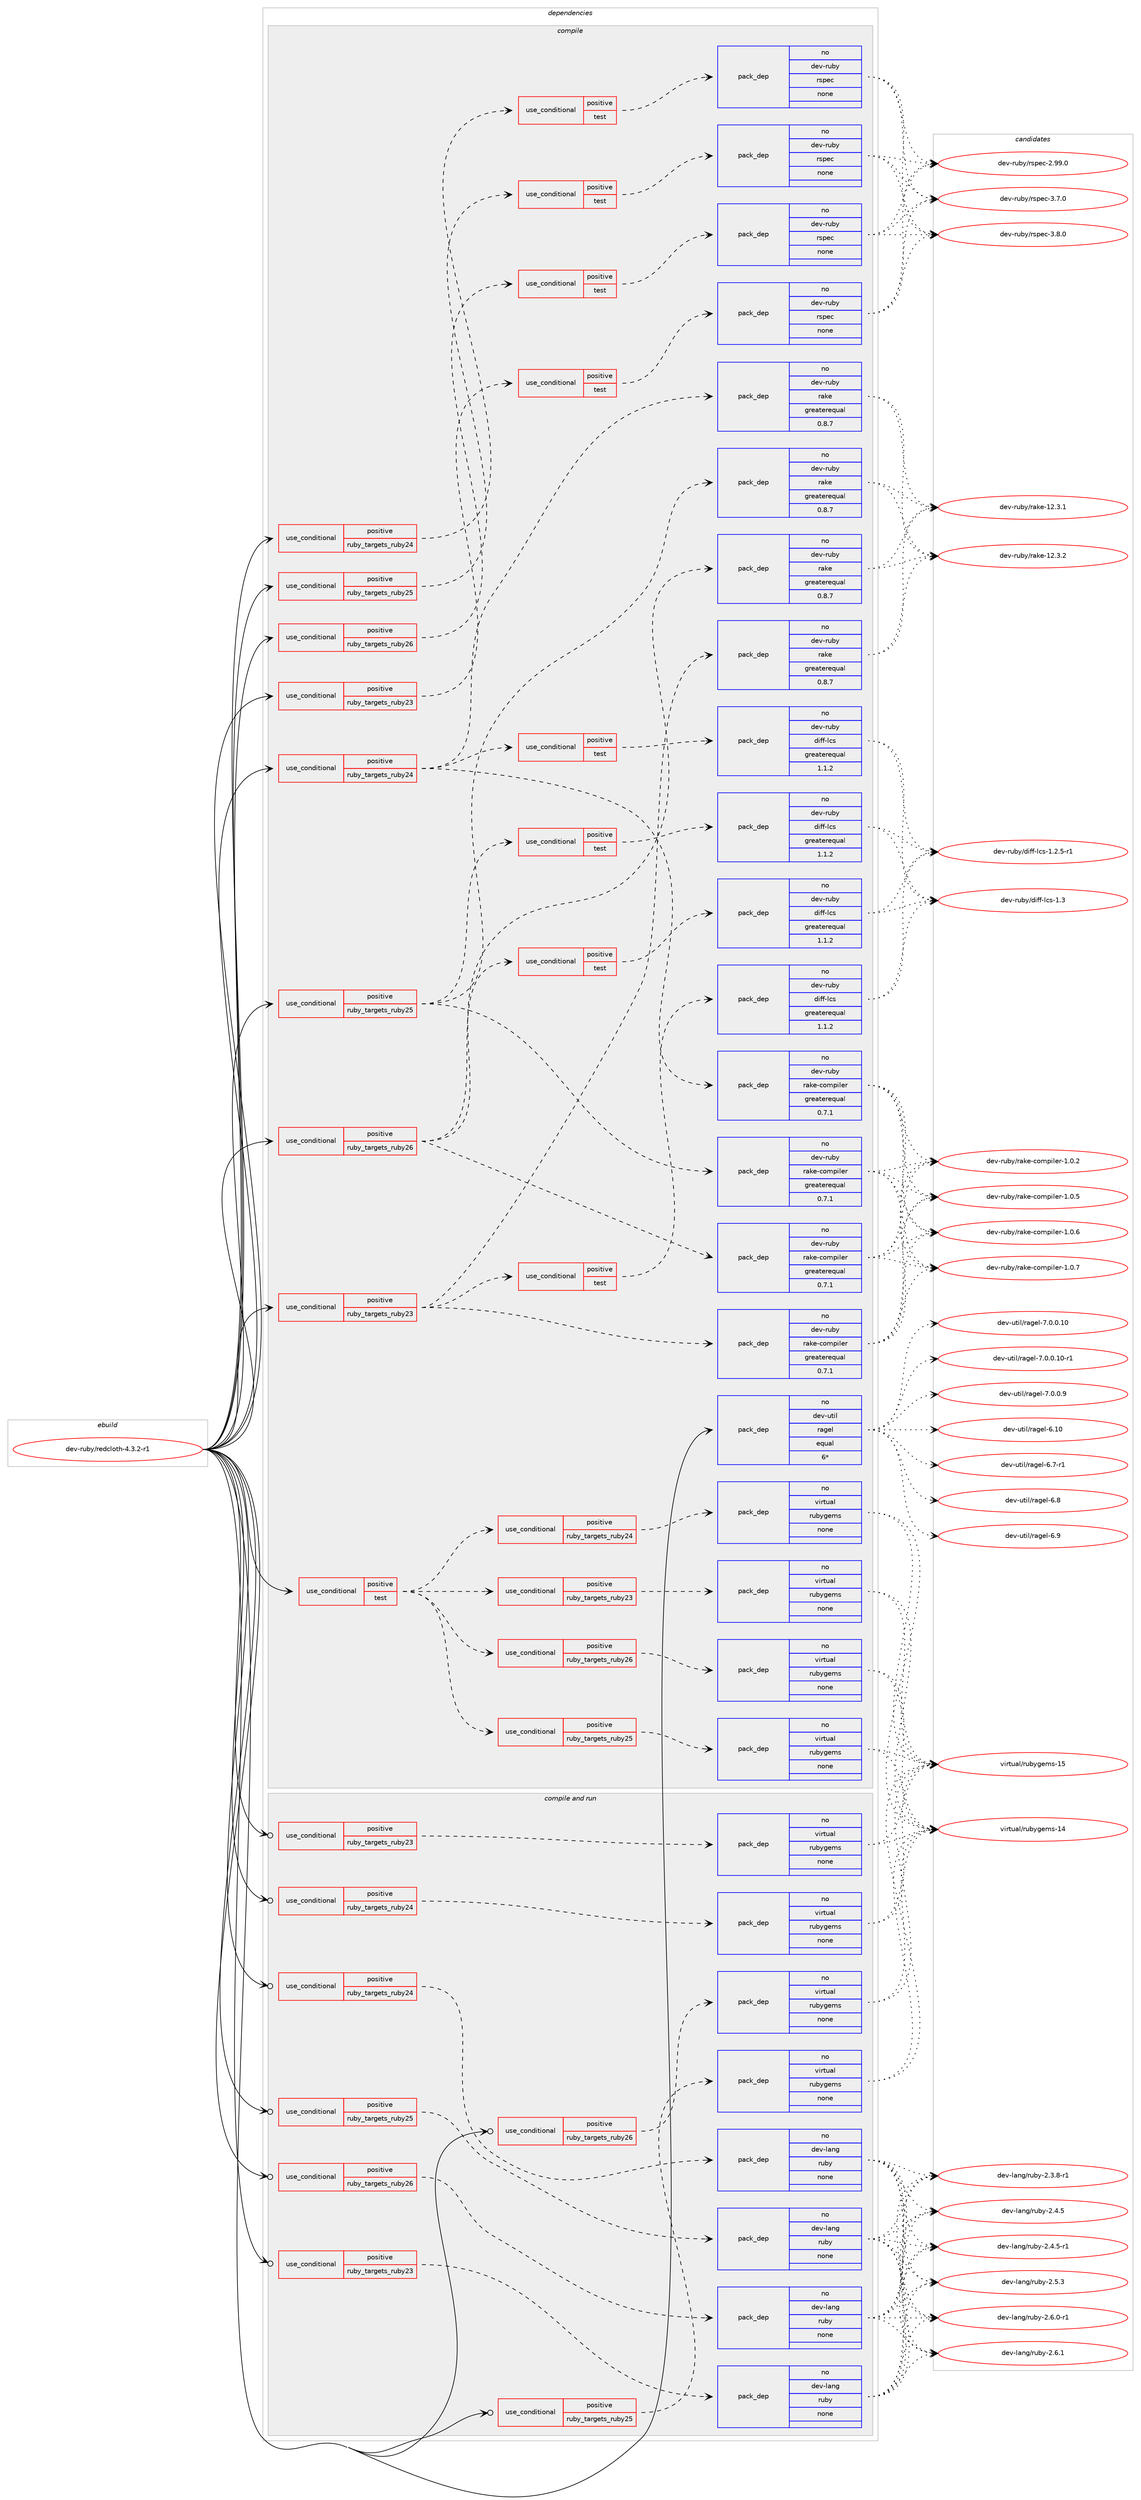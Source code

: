 digraph prolog {

# *************
# Graph options
# *************

newrank=true;
concentrate=true;
compound=true;
graph [rankdir=LR,fontname=Helvetica,fontsize=10,ranksep=1.5];#, ranksep=2.5, nodesep=0.2];
edge  [arrowhead=vee];
node  [fontname=Helvetica,fontsize=10];

# **********
# The ebuild
# **********

subgraph cluster_leftcol {
color=gray;
rank=same;
label=<<i>ebuild</i>>;
id [label="dev-ruby/redcloth-4.3.2-r1", color=red, width=4, href="../dev-ruby/redcloth-4.3.2-r1.svg"];
}

# ****************
# The dependencies
# ****************

subgraph cluster_midcol {
color=gray;
label=<<i>dependencies</i>>;
subgraph cluster_compile {
fillcolor="#eeeeee";
style=filled;
label=<<i>compile</i>>;
subgraph cond412355 {
dependency1517305 [label=<<TABLE BORDER="0" CELLBORDER="1" CELLSPACING="0" CELLPADDING="4"><TR><TD ROWSPAN="3" CELLPADDING="10">use_conditional</TD></TR><TR><TD>positive</TD></TR><TR><TD>ruby_targets_ruby23</TD></TR></TABLE>>, shape=none, color=red];
subgraph cond412356 {
dependency1517306 [label=<<TABLE BORDER="0" CELLBORDER="1" CELLSPACING="0" CELLPADDING="4"><TR><TD ROWSPAN="3" CELLPADDING="10">use_conditional</TD></TR><TR><TD>positive</TD></TR><TR><TD>test</TD></TR></TABLE>>, shape=none, color=red];
subgraph pack1081444 {
dependency1517307 [label=<<TABLE BORDER="0" CELLBORDER="1" CELLSPACING="0" CELLPADDING="4" WIDTH="220"><TR><TD ROWSPAN="6" CELLPADDING="30">pack_dep</TD></TR><TR><TD WIDTH="110">no</TD></TR><TR><TD>dev-ruby</TD></TR><TR><TD>rspec</TD></TR><TR><TD>none</TD></TR><TR><TD></TD></TR></TABLE>>, shape=none, color=blue];
}
dependency1517306:e -> dependency1517307:w [weight=20,style="dashed",arrowhead="vee"];
}
dependency1517305:e -> dependency1517306:w [weight=20,style="dashed",arrowhead="vee"];
}
id:e -> dependency1517305:w [weight=20,style="solid",arrowhead="vee"];
subgraph cond412357 {
dependency1517308 [label=<<TABLE BORDER="0" CELLBORDER="1" CELLSPACING="0" CELLPADDING="4"><TR><TD ROWSPAN="3" CELLPADDING="10">use_conditional</TD></TR><TR><TD>positive</TD></TR><TR><TD>ruby_targets_ruby23</TD></TR></TABLE>>, shape=none, color=red];
subgraph pack1081445 {
dependency1517309 [label=<<TABLE BORDER="0" CELLBORDER="1" CELLSPACING="0" CELLPADDING="4" WIDTH="220"><TR><TD ROWSPAN="6" CELLPADDING="30">pack_dep</TD></TR><TR><TD WIDTH="110">no</TD></TR><TR><TD>dev-ruby</TD></TR><TR><TD>rake</TD></TR><TR><TD>greaterequal</TD></TR><TR><TD>0.8.7</TD></TR></TABLE>>, shape=none, color=blue];
}
dependency1517308:e -> dependency1517309:w [weight=20,style="dashed",arrowhead="vee"];
subgraph pack1081446 {
dependency1517310 [label=<<TABLE BORDER="0" CELLBORDER="1" CELLSPACING="0" CELLPADDING="4" WIDTH="220"><TR><TD ROWSPAN="6" CELLPADDING="30">pack_dep</TD></TR><TR><TD WIDTH="110">no</TD></TR><TR><TD>dev-ruby</TD></TR><TR><TD>rake-compiler</TD></TR><TR><TD>greaterequal</TD></TR><TR><TD>0.7.1</TD></TR></TABLE>>, shape=none, color=blue];
}
dependency1517308:e -> dependency1517310:w [weight=20,style="dashed",arrowhead="vee"];
subgraph cond412358 {
dependency1517311 [label=<<TABLE BORDER="0" CELLBORDER="1" CELLSPACING="0" CELLPADDING="4"><TR><TD ROWSPAN="3" CELLPADDING="10">use_conditional</TD></TR><TR><TD>positive</TD></TR><TR><TD>test</TD></TR></TABLE>>, shape=none, color=red];
subgraph pack1081447 {
dependency1517312 [label=<<TABLE BORDER="0" CELLBORDER="1" CELLSPACING="0" CELLPADDING="4" WIDTH="220"><TR><TD ROWSPAN="6" CELLPADDING="30">pack_dep</TD></TR><TR><TD WIDTH="110">no</TD></TR><TR><TD>dev-ruby</TD></TR><TR><TD>diff-lcs</TD></TR><TR><TD>greaterequal</TD></TR><TR><TD>1.1.2</TD></TR></TABLE>>, shape=none, color=blue];
}
dependency1517311:e -> dependency1517312:w [weight=20,style="dashed",arrowhead="vee"];
}
dependency1517308:e -> dependency1517311:w [weight=20,style="dashed",arrowhead="vee"];
}
id:e -> dependency1517308:w [weight=20,style="solid",arrowhead="vee"];
subgraph cond412359 {
dependency1517313 [label=<<TABLE BORDER="0" CELLBORDER="1" CELLSPACING="0" CELLPADDING="4"><TR><TD ROWSPAN="3" CELLPADDING="10">use_conditional</TD></TR><TR><TD>positive</TD></TR><TR><TD>ruby_targets_ruby24</TD></TR></TABLE>>, shape=none, color=red];
subgraph cond412360 {
dependency1517314 [label=<<TABLE BORDER="0" CELLBORDER="1" CELLSPACING="0" CELLPADDING="4"><TR><TD ROWSPAN="3" CELLPADDING="10">use_conditional</TD></TR><TR><TD>positive</TD></TR><TR><TD>test</TD></TR></TABLE>>, shape=none, color=red];
subgraph pack1081448 {
dependency1517315 [label=<<TABLE BORDER="0" CELLBORDER="1" CELLSPACING="0" CELLPADDING="4" WIDTH="220"><TR><TD ROWSPAN="6" CELLPADDING="30">pack_dep</TD></TR><TR><TD WIDTH="110">no</TD></TR><TR><TD>dev-ruby</TD></TR><TR><TD>rspec</TD></TR><TR><TD>none</TD></TR><TR><TD></TD></TR></TABLE>>, shape=none, color=blue];
}
dependency1517314:e -> dependency1517315:w [weight=20,style="dashed",arrowhead="vee"];
}
dependency1517313:e -> dependency1517314:w [weight=20,style="dashed",arrowhead="vee"];
}
id:e -> dependency1517313:w [weight=20,style="solid",arrowhead="vee"];
subgraph cond412361 {
dependency1517316 [label=<<TABLE BORDER="0" CELLBORDER="1" CELLSPACING="0" CELLPADDING="4"><TR><TD ROWSPAN="3" CELLPADDING="10">use_conditional</TD></TR><TR><TD>positive</TD></TR><TR><TD>ruby_targets_ruby24</TD></TR></TABLE>>, shape=none, color=red];
subgraph pack1081449 {
dependency1517317 [label=<<TABLE BORDER="0" CELLBORDER="1" CELLSPACING="0" CELLPADDING="4" WIDTH="220"><TR><TD ROWSPAN="6" CELLPADDING="30">pack_dep</TD></TR><TR><TD WIDTH="110">no</TD></TR><TR><TD>dev-ruby</TD></TR><TR><TD>rake</TD></TR><TR><TD>greaterequal</TD></TR><TR><TD>0.8.7</TD></TR></TABLE>>, shape=none, color=blue];
}
dependency1517316:e -> dependency1517317:w [weight=20,style="dashed",arrowhead="vee"];
subgraph pack1081450 {
dependency1517318 [label=<<TABLE BORDER="0" CELLBORDER="1" CELLSPACING="0" CELLPADDING="4" WIDTH="220"><TR><TD ROWSPAN="6" CELLPADDING="30">pack_dep</TD></TR><TR><TD WIDTH="110">no</TD></TR><TR><TD>dev-ruby</TD></TR><TR><TD>rake-compiler</TD></TR><TR><TD>greaterequal</TD></TR><TR><TD>0.7.1</TD></TR></TABLE>>, shape=none, color=blue];
}
dependency1517316:e -> dependency1517318:w [weight=20,style="dashed",arrowhead="vee"];
subgraph cond412362 {
dependency1517319 [label=<<TABLE BORDER="0" CELLBORDER="1" CELLSPACING="0" CELLPADDING="4"><TR><TD ROWSPAN="3" CELLPADDING="10">use_conditional</TD></TR><TR><TD>positive</TD></TR><TR><TD>test</TD></TR></TABLE>>, shape=none, color=red];
subgraph pack1081451 {
dependency1517320 [label=<<TABLE BORDER="0" CELLBORDER="1" CELLSPACING="0" CELLPADDING="4" WIDTH="220"><TR><TD ROWSPAN="6" CELLPADDING="30">pack_dep</TD></TR><TR><TD WIDTH="110">no</TD></TR><TR><TD>dev-ruby</TD></TR><TR><TD>diff-lcs</TD></TR><TR><TD>greaterequal</TD></TR><TR><TD>1.1.2</TD></TR></TABLE>>, shape=none, color=blue];
}
dependency1517319:e -> dependency1517320:w [weight=20,style="dashed",arrowhead="vee"];
}
dependency1517316:e -> dependency1517319:w [weight=20,style="dashed",arrowhead="vee"];
}
id:e -> dependency1517316:w [weight=20,style="solid",arrowhead="vee"];
subgraph cond412363 {
dependency1517321 [label=<<TABLE BORDER="0" CELLBORDER="1" CELLSPACING="0" CELLPADDING="4"><TR><TD ROWSPAN="3" CELLPADDING="10">use_conditional</TD></TR><TR><TD>positive</TD></TR><TR><TD>ruby_targets_ruby25</TD></TR></TABLE>>, shape=none, color=red];
subgraph cond412364 {
dependency1517322 [label=<<TABLE BORDER="0" CELLBORDER="1" CELLSPACING="0" CELLPADDING="4"><TR><TD ROWSPAN="3" CELLPADDING="10">use_conditional</TD></TR><TR><TD>positive</TD></TR><TR><TD>test</TD></TR></TABLE>>, shape=none, color=red];
subgraph pack1081452 {
dependency1517323 [label=<<TABLE BORDER="0" CELLBORDER="1" CELLSPACING="0" CELLPADDING="4" WIDTH="220"><TR><TD ROWSPAN="6" CELLPADDING="30">pack_dep</TD></TR><TR><TD WIDTH="110">no</TD></TR><TR><TD>dev-ruby</TD></TR><TR><TD>rspec</TD></TR><TR><TD>none</TD></TR><TR><TD></TD></TR></TABLE>>, shape=none, color=blue];
}
dependency1517322:e -> dependency1517323:w [weight=20,style="dashed",arrowhead="vee"];
}
dependency1517321:e -> dependency1517322:w [weight=20,style="dashed",arrowhead="vee"];
}
id:e -> dependency1517321:w [weight=20,style="solid",arrowhead="vee"];
subgraph cond412365 {
dependency1517324 [label=<<TABLE BORDER="0" CELLBORDER="1" CELLSPACING="0" CELLPADDING="4"><TR><TD ROWSPAN="3" CELLPADDING="10">use_conditional</TD></TR><TR><TD>positive</TD></TR><TR><TD>ruby_targets_ruby25</TD></TR></TABLE>>, shape=none, color=red];
subgraph pack1081453 {
dependency1517325 [label=<<TABLE BORDER="0" CELLBORDER="1" CELLSPACING="0" CELLPADDING="4" WIDTH="220"><TR><TD ROWSPAN="6" CELLPADDING="30">pack_dep</TD></TR><TR><TD WIDTH="110">no</TD></TR><TR><TD>dev-ruby</TD></TR><TR><TD>rake</TD></TR><TR><TD>greaterequal</TD></TR><TR><TD>0.8.7</TD></TR></TABLE>>, shape=none, color=blue];
}
dependency1517324:e -> dependency1517325:w [weight=20,style="dashed",arrowhead="vee"];
subgraph pack1081454 {
dependency1517326 [label=<<TABLE BORDER="0" CELLBORDER="1" CELLSPACING="0" CELLPADDING="4" WIDTH="220"><TR><TD ROWSPAN="6" CELLPADDING="30">pack_dep</TD></TR><TR><TD WIDTH="110">no</TD></TR><TR><TD>dev-ruby</TD></TR><TR><TD>rake-compiler</TD></TR><TR><TD>greaterequal</TD></TR><TR><TD>0.7.1</TD></TR></TABLE>>, shape=none, color=blue];
}
dependency1517324:e -> dependency1517326:w [weight=20,style="dashed",arrowhead="vee"];
subgraph cond412366 {
dependency1517327 [label=<<TABLE BORDER="0" CELLBORDER="1" CELLSPACING="0" CELLPADDING="4"><TR><TD ROWSPAN="3" CELLPADDING="10">use_conditional</TD></TR><TR><TD>positive</TD></TR><TR><TD>test</TD></TR></TABLE>>, shape=none, color=red];
subgraph pack1081455 {
dependency1517328 [label=<<TABLE BORDER="0" CELLBORDER="1" CELLSPACING="0" CELLPADDING="4" WIDTH="220"><TR><TD ROWSPAN="6" CELLPADDING="30">pack_dep</TD></TR><TR><TD WIDTH="110">no</TD></TR><TR><TD>dev-ruby</TD></TR><TR><TD>diff-lcs</TD></TR><TR><TD>greaterequal</TD></TR><TR><TD>1.1.2</TD></TR></TABLE>>, shape=none, color=blue];
}
dependency1517327:e -> dependency1517328:w [weight=20,style="dashed",arrowhead="vee"];
}
dependency1517324:e -> dependency1517327:w [weight=20,style="dashed",arrowhead="vee"];
}
id:e -> dependency1517324:w [weight=20,style="solid",arrowhead="vee"];
subgraph cond412367 {
dependency1517329 [label=<<TABLE BORDER="0" CELLBORDER="1" CELLSPACING="0" CELLPADDING="4"><TR><TD ROWSPAN="3" CELLPADDING="10">use_conditional</TD></TR><TR><TD>positive</TD></TR><TR><TD>ruby_targets_ruby26</TD></TR></TABLE>>, shape=none, color=red];
subgraph cond412368 {
dependency1517330 [label=<<TABLE BORDER="0" CELLBORDER="1" CELLSPACING="0" CELLPADDING="4"><TR><TD ROWSPAN="3" CELLPADDING="10">use_conditional</TD></TR><TR><TD>positive</TD></TR><TR><TD>test</TD></TR></TABLE>>, shape=none, color=red];
subgraph pack1081456 {
dependency1517331 [label=<<TABLE BORDER="0" CELLBORDER="1" CELLSPACING="0" CELLPADDING="4" WIDTH="220"><TR><TD ROWSPAN="6" CELLPADDING="30">pack_dep</TD></TR><TR><TD WIDTH="110">no</TD></TR><TR><TD>dev-ruby</TD></TR><TR><TD>rspec</TD></TR><TR><TD>none</TD></TR><TR><TD></TD></TR></TABLE>>, shape=none, color=blue];
}
dependency1517330:e -> dependency1517331:w [weight=20,style="dashed",arrowhead="vee"];
}
dependency1517329:e -> dependency1517330:w [weight=20,style="dashed",arrowhead="vee"];
}
id:e -> dependency1517329:w [weight=20,style="solid",arrowhead="vee"];
subgraph cond412369 {
dependency1517332 [label=<<TABLE BORDER="0" CELLBORDER="1" CELLSPACING="0" CELLPADDING="4"><TR><TD ROWSPAN="3" CELLPADDING="10">use_conditional</TD></TR><TR><TD>positive</TD></TR><TR><TD>ruby_targets_ruby26</TD></TR></TABLE>>, shape=none, color=red];
subgraph pack1081457 {
dependency1517333 [label=<<TABLE BORDER="0" CELLBORDER="1" CELLSPACING="0" CELLPADDING="4" WIDTH="220"><TR><TD ROWSPAN="6" CELLPADDING="30">pack_dep</TD></TR><TR><TD WIDTH="110">no</TD></TR><TR><TD>dev-ruby</TD></TR><TR><TD>rake</TD></TR><TR><TD>greaterequal</TD></TR><TR><TD>0.8.7</TD></TR></TABLE>>, shape=none, color=blue];
}
dependency1517332:e -> dependency1517333:w [weight=20,style="dashed",arrowhead="vee"];
subgraph pack1081458 {
dependency1517334 [label=<<TABLE BORDER="0" CELLBORDER="1" CELLSPACING="0" CELLPADDING="4" WIDTH="220"><TR><TD ROWSPAN="6" CELLPADDING="30">pack_dep</TD></TR><TR><TD WIDTH="110">no</TD></TR><TR><TD>dev-ruby</TD></TR><TR><TD>rake-compiler</TD></TR><TR><TD>greaterequal</TD></TR><TR><TD>0.7.1</TD></TR></TABLE>>, shape=none, color=blue];
}
dependency1517332:e -> dependency1517334:w [weight=20,style="dashed",arrowhead="vee"];
subgraph cond412370 {
dependency1517335 [label=<<TABLE BORDER="0" CELLBORDER="1" CELLSPACING="0" CELLPADDING="4"><TR><TD ROWSPAN="3" CELLPADDING="10">use_conditional</TD></TR><TR><TD>positive</TD></TR><TR><TD>test</TD></TR></TABLE>>, shape=none, color=red];
subgraph pack1081459 {
dependency1517336 [label=<<TABLE BORDER="0" CELLBORDER="1" CELLSPACING="0" CELLPADDING="4" WIDTH="220"><TR><TD ROWSPAN="6" CELLPADDING="30">pack_dep</TD></TR><TR><TD WIDTH="110">no</TD></TR><TR><TD>dev-ruby</TD></TR><TR><TD>diff-lcs</TD></TR><TR><TD>greaterequal</TD></TR><TR><TD>1.1.2</TD></TR></TABLE>>, shape=none, color=blue];
}
dependency1517335:e -> dependency1517336:w [weight=20,style="dashed",arrowhead="vee"];
}
dependency1517332:e -> dependency1517335:w [weight=20,style="dashed",arrowhead="vee"];
}
id:e -> dependency1517332:w [weight=20,style="solid",arrowhead="vee"];
subgraph cond412371 {
dependency1517337 [label=<<TABLE BORDER="0" CELLBORDER="1" CELLSPACING="0" CELLPADDING="4"><TR><TD ROWSPAN="3" CELLPADDING="10">use_conditional</TD></TR><TR><TD>positive</TD></TR><TR><TD>test</TD></TR></TABLE>>, shape=none, color=red];
subgraph cond412372 {
dependency1517338 [label=<<TABLE BORDER="0" CELLBORDER="1" CELLSPACING="0" CELLPADDING="4"><TR><TD ROWSPAN="3" CELLPADDING="10">use_conditional</TD></TR><TR><TD>positive</TD></TR><TR><TD>ruby_targets_ruby23</TD></TR></TABLE>>, shape=none, color=red];
subgraph pack1081460 {
dependency1517339 [label=<<TABLE BORDER="0" CELLBORDER="1" CELLSPACING="0" CELLPADDING="4" WIDTH="220"><TR><TD ROWSPAN="6" CELLPADDING="30">pack_dep</TD></TR><TR><TD WIDTH="110">no</TD></TR><TR><TD>virtual</TD></TR><TR><TD>rubygems</TD></TR><TR><TD>none</TD></TR><TR><TD></TD></TR></TABLE>>, shape=none, color=blue];
}
dependency1517338:e -> dependency1517339:w [weight=20,style="dashed",arrowhead="vee"];
}
dependency1517337:e -> dependency1517338:w [weight=20,style="dashed",arrowhead="vee"];
subgraph cond412373 {
dependency1517340 [label=<<TABLE BORDER="0" CELLBORDER="1" CELLSPACING="0" CELLPADDING="4"><TR><TD ROWSPAN="3" CELLPADDING="10">use_conditional</TD></TR><TR><TD>positive</TD></TR><TR><TD>ruby_targets_ruby24</TD></TR></TABLE>>, shape=none, color=red];
subgraph pack1081461 {
dependency1517341 [label=<<TABLE BORDER="0" CELLBORDER="1" CELLSPACING="0" CELLPADDING="4" WIDTH="220"><TR><TD ROWSPAN="6" CELLPADDING="30">pack_dep</TD></TR><TR><TD WIDTH="110">no</TD></TR><TR><TD>virtual</TD></TR><TR><TD>rubygems</TD></TR><TR><TD>none</TD></TR><TR><TD></TD></TR></TABLE>>, shape=none, color=blue];
}
dependency1517340:e -> dependency1517341:w [weight=20,style="dashed",arrowhead="vee"];
}
dependency1517337:e -> dependency1517340:w [weight=20,style="dashed",arrowhead="vee"];
subgraph cond412374 {
dependency1517342 [label=<<TABLE BORDER="0" CELLBORDER="1" CELLSPACING="0" CELLPADDING="4"><TR><TD ROWSPAN="3" CELLPADDING="10">use_conditional</TD></TR><TR><TD>positive</TD></TR><TR><TD>ruby_targets_ruby25</TD></TR></TABLE>>, shape=none, color=red];
subgraph pack1081462 {
dependency1517343 [label=<<TABLE BORDER="0" CELLBORDER="1" CELLSPACING="0" CELLPADDING="4" WIDTH="220"><TR><TD ROWSPAN="6" CELLPADDING="30">pack_dep</TD></TR><TR><TD WIDTH="110">no</TD></TR><TR><TD>virtual</TD></TR><TR><TD>rubygems</TD></TR><TR><TD>none</TD></TR><TR><TD></TD></TR></TABLE>>, shape=none, color=blue];
}
dependency1517342:e -> dependency1517343:w [weight=20,style="dashed",arrowhead="vee"];
}
dependency1517337:e -> dependency1517342:w [weight=20,style="dashed",arrowhead="vee"];
subgraph cond412375 {
dependency1517344 [label=<<TABLE BORDER="0" CELLBORDER="1" CELLSPACING="0" CELLPADDING="4"><TR><TD ROWSPAN="3" CELLPADDING="10">use_conditional</TD></TR><TR><TD>positive</TD></TR><TR><TD>ruby_targets_ruby26</TD></TR></TABLE>>, shape=none, color=red];
subgraph pack1081463 {
dependency1517345 [label=<<TABLE BORDER="0" CELLBORDER="1" CELLSPACING="0" CELLPADDING="4" WIDTH="220"><TR><TD ROWSPAN="6" CELLPADDING="30">pack_dep</TD></TR><TR><TD WIDTH="110">no</TD></TR><TR><TD>virtual</TD></TR><TR><TD>rubygems</TD></TR><TR><TD>none</TD></TR><TR><TD></TD></TR></TABLE>>, shape=none, color=blue];
}
dependency1517344:e -> dependency1517345:w [weight=20,style="dashed",arrowhead="vee"];
}
dependency1517337:e -> dependency1517344:w [weight=20,style="dashed",arrowhead="vee"];
}
id:e -> dependency1517337:w [weight=20,style="solid",arrowhead="vee"];
subgraph pack1081464 {
dependency1517346 [label=<<TABLE BORDER="0" CELLBORDER="1" CELLSPACING="0" CELLPADDING="4" WIDTH="220"><TR><TD ROWSPAN="6" CELLPADDING="30">pack_dep</TD></TR><TR><TD WIDTH="110">no</TD></TR><TR><TD>dev-util</TD></TR><TR><TD>ragel</TD></TR><TR><TD>equal</TD></TR><TR><TD>6*</TD></TR></TABLE>>, shape=none, color=blue];
}
id:e -> dependency1517346:w [weight=20,style="solid",arrowhead="vee"];
}
subgraph cluster_compileandrun {
fillcolor="#eeeeee";
style=filled;
label=<<i>compile and run</i>>;
subgraph cond412376 {
dependency1517347 [label=<<TABLE BORDER="0" CELLBORDER="1" CELLSPACING="0" CELLPADDING="4"><TR><TD ROWSPAN="3" CELLPADDING="10">use_conditional</TD></TR><TR><TD>positive</TD></TR><TR><TD>ruby_targets_ruby23</TD></TR></TABLE>>, shape=none, color=red];
subgraph pack1081465 {
dependency1517348 [label=<<TABLE BORDER="0" CELLBORDER="1" CELLSPACING="0" CELLPADDING="4" WIDTH="220"><TR><TD ROWSPAN="6" CELLPADDING="30">pack_dep</TD></TR><TR><TD WIDTH="110">no</TD></TR><TR><TD>dev-lang</TD></TR><TR><TD>ruby</TD></TR><TR><TD>none</TD></TR><TR><TD></TD></TR></TABLE>>, shape=none, color=blue];
}
dependency1517347:e -> dependency1517348:w [weight=20,style="dashed",arrowhead="vee"];
}
id:e -> dependency1517347:w [weight=20,style="solid",arrowhead="odotvee"];
subgraph cond412377 {
dependency1517349 [label=<<TABLE BORDER="0" CELLBORDER="1" CELLSPACING="0" CELLPADDING="4"><TR><TD ROWSPAN="3" CELLPADDING="10">use_conditional</TD></TR><TR><TD>positive</TD></TR><TR><TD>ruby_targets_ruby23</TD></TR></TABLE>>, shape=none, color=red];
subgraph pack1081466 {
dependency1517350 [label=<<TABLE BORDER="0" CELLBORDER="1" CELLSPACING="0" CELLPADDING="4" WIDTH="220"><TR><TD ROWSPAN="6" CELLPADDING="30">pack_dep</TD></TR><TR><TD WIDTH="110">no</TD></TR><TR><TD>virtual</TD></TR><TR><TD>rubygems</TD></TR><TR><TD>none</TD></TR><TR><TD></TD></TR></TABLE>>, shape=none, color=blue];
}
dependency1517349:e -> dependency1517350:w [weight=20,style="dashed",arrowhead="vee"];
}
id:e -> dependency1517349:w [weight=20,style="solid",arrowhead="odotvee"];
subgraph cond412378 {
dependency1517351 [label=<<TABLE BORDER="0" CELLBORDER="1" CELLSPACING="0" CELLPADDING="4"><TR><TD ROWSPAN="3" CELLPADDING="10">use_conditional</TD></TR><TR><TD>positive</TD></TR><TR><TD>ruby_targets_ruby24</TD></TR></TABLE>>, shape=none, color=red];
subgraph pack1081467 {
dependency1517352 [label=<<TABLE BORDER="0" CELLBORDER="1" CELLSPACING="0" CELLPADDING="4" WIDTH="220"><TR><TD ROWSPAN="6" CELLPADDING="30">pack_dep</TD></TR><TR><TD WIDTH="110">no</TD></TR><TR><TD>dev-lang</TD></TR><TR><TD>ruby</TD></TR><TR><TD>none</TD></TR><TR><TD></TD></TR></TABLE>>, shape=none, color=blue];
}
dependency1517351:e -> dependency1517352:w [weight=20,style="dashed",arrowhead="vee"];
}
id:e -> dependency1517351:w [weight=20,style="solid",arrowhead="odotvee"];
subgraph cond412379 {
dependency1517353 [label=<<TABLE BORDER="0" CELLBORDER="1" CELLSPACING="0" CELLPADDING="4"><TR><TD ROWSPAN="3" CELLPADDING="10">use_conditional</TD></TR><TR><TD>positive</TD></TR><TR><TD>ruby_targets_ruby24</TD></TR></TABLE>>, shape=none, color=red];
subgraph pack1081468 {
dependency1517354 [label=<<TABLE BORDER="0" CELLBORDER="1" CELLSPACING="0" CELLPADDING="4" WIDTH="220"><TR><TD ROWSPAN="6" CELLPADDING="30">pack_dep</TD></TR><TR><TD WIDTH="110">no</TD></TR><TR><TD>virtual</TD></TR><TR><TD>rubygems</TD></TR><TR><TD>none</TD></TR><TR><TD></TD></TR></TABLE>>, shape=none, color=blue];
}
dependency1517353:e -> dependency1517354:w [weight=20,style="dashed",arrowhead="vee"];
}
id:e -> dependency1517353:w [weight=20,style="solid",arrowhead="odotvee"];
subgraph cond412380 {
dependency1517355 [label=<<TABLE BORDER="0" CELLBORDER="1" CELLSPACING="0" CELLPADDING="4"><TR><TD ROWSPAN="3" CELLPADDING="10">use_conditional</TD></TR><TR><TD>positive</TD></TR><TR><TD>ruby_targets_ruby25</TD></TR></TABLE>>, shape=none, color=red];
subgraph pack1081469 {
dependency1517356 [label=<<TABLE BORDER="0" CELLBORDER="1" CELLSPACING="0" CELLPADDING="4" WIDTH="220"><TR><TD ROWSPAN="6" CELLPADDING="30">pack_dep</TD></TR><TR><TD WIDTH="110">no</TD></TR><TR><TD>dev-lang</TD></TR><TR><TD>ruby</TD></TR><TR><TD>none</TD></TR><TR><TD></TD></TR></TABLE>>, shape=none, color=blue];
}
dependency1517355:e -> dependency1517356:w [weight=20,style="dashed",arrowhead="vee"];
}
id:e -> dependency1517355:w [weight=20,style="solid",arrowhead="odotvee"];
subgraph cond412381 {
dependency1517357 [label=<<TABLE BORDER="0" CELLBORDER="1" CELLSPACING="0" CELLPADDING="4"><TR><TD ROWSPAN="3" CELLPADDING="10">use_conditional</TD></TR><TR><TD>positive</TD></TR><TR><TD>ruby_targets_ruby25</TD></TR></TABLE>>, shape=none, color=red];
subgraph pack1081470 {
dependency1517358 [label=<<TABLE BORDER="0" CELLBORDER="1" CELLSPACING="0" CELLPADDING="4" WIDTH="220"><TR><TD ROWSPAN="6" CELLPADDING="30">pack_dep</TD></TR><TR><TD WIDTH="110">no</TD></TR><TR><TD>virtual</TD></TR><TR><TD>rubygems</TD></TR><TR><TD>none</TD></TR><TR><TD></TD></TR></TABLE>>, shape=none, color=blue];
}
dependency1517357:e -> dependency1517358:w [weight=20,style="dashed",arrowhead="vee"];
}
id:e -> dependency1517357:w [weight=20,style="solid",arrowhead="odotvee"];
subgraph cond412382 {
dependency1517359 [label=<<TABLE BORDER="0" CELLBORDER="1" CELLSPACING="0" CELLPADDING="4"><TR><TD ROWSPAN="3" CELLPADDING="10">use_conditional</TD></TR><TR><TD>positive</TD></TR><TR><TD>ruby_targets_ruby26</TD></TR></TABLE>>, shape=none, color=red];
subgraph pack1081471 {
dependency1517360 [label=<<TABLE BORDER="0" CELLBORDER="1" CELLSPACING="0" CELLPADDING="4" WIDTH="220"><TR><TD ROWSPAN="6" CELLPADDING="30">pack_dep</TD></TR><TR><TD WIDTH="110">no</TD></TR><TR><TD>dev-lang</TD></TR><TR><TD>ruby</TD></TR><TR><TD>none</TD></TR><TR><TD></TD></TR></TABLE>>, shape=none, color=blue];
}
dependency1517359:e -> dependency1517360:w [weight=20,style="dashed",arrowhead="vee"];
}
id:e -> dependency1517359:w [weight=20,style="solid",arrowhead="odotvee"];
subgraph cond412383 {
dependency1517361 [label=<<TABLE BORDER="0" CELLBORDER="1" CELLSPACING="0" CELLPADDING="4"><TR><TD ROWSPAN="3" CELLPADDING="10">use_conditional</TD></TR><TR><TD>positive</TD></TR><TR><TD>ruby_targets_ruby26</TD></TR></TABLE>>, shape=none, color=red];
subgraph pack1081472 {
dependency1517362 [label=<<TABLE BORDER="0" CELLBORDER="1" CELLSPACING="0" CELLPADDING="4" WIDTH="220"><TR><TD ROWSPAN="6" CELLPADDING="30">pack_dep</TD></TR><TR><TD WIDTH="110">no</TD></TR><TR><TD>virtual</TD></TR><TR><TD>rubygems</TD></TR><TR><TD>none</TD></TR><TR><TD></TD></TR></TABLE>>, shape=none, color=blue];
}
dependency1517361:e -> dependency1517362:w [weight=20,style="dashed",arrowhead="vee"];
}
id:e -> dependency1517361:w [weight=20,style="solid",arrowhead="odotvee"];
}
subgraph cluster_run {
fillcolor="#eeeeee";
style=filled;
label=<<i>run</i>>;
}
}

# **************
# The candidates
# **************

subgraph cluster_choices {
rank=same;
color=gray;
label=<<i>candidates</i>>;

subgraph choice1081444 {
color=black;
nodesep=1;
choice1001011184511411798121471141151121019945504657574648 [label="dev-ruby/rspec-2.99.0", color=red, width=4,href="../dev-ruby/rspec-2.99.0.svg"];
choice10010111845114117981214711411511210199455146554648 [label="dev-ruby/rspec-3.7.0", color=red, width=4,href="../dev-ruby/rspec-3.7.0.svg"];
choice10010111845114117981214711411511210199455146564648 [label="dev-ruby/rspec-3.8.0", color=red, width=4,href="../dev-ruby/rspec-3.8.0.svg"];
dependency1517307:e -> choice1001011184511411798121471141151121019945504657574648:w [style=dotted,weight="100"];
dependency1517307:e -> choice10010111845114117981214711411511210199455146554648:w [style=dotted,weight="100"];
dependency1517307:e -> choice10010111845114117981214711411511210199455146564648:w [style=dotted,weight="100"];
}
subgraph choice1081445 {
color=black;
nodesep=1;
choice1001011184511411798121471149710710145495046514649 [label="dev-ruby/rake-12.3.1", color=red, width=4,href="../dev-ruby/rake-12.3.1.svg"];
choice1001011184511411798121471149710710145495046514650 [label="dev-ruby/rake-12.3.2", color=red, width=4,href="../dev-ruby/rake-12.3.2.svg"];
dependency1517309:e -> choice1001011184511411798121471149710710145495046514649:w [style=dotted,weight="100"];
dependency1517309:e -> choice1001011184511411798121471149710710145495046514650:w [style=dotted,weight="100"];
}
subgraph choice1081446 {
color=black;
nodesep=1;
choice100101118451141179812147114971071014599111109112105108101114454946484650 [label="dev-ruby/rake-compiler-1.0.2", color=red, width=4,href="../dev-ruby/rake-compiler-1.0.2.svg"];
choice100101118451141179812147114971071014599111109112105108101114454946484653 [label="dev-ruby/rake-compiler-1.0.5", color=red, width=4,href="../dev-ruby/rake-compiler-1.0.5.svg"];
choice100101118451141179812147114971071014599111109112105108101114454946484654 [label="dev-ruby/rake-compiler-1.0.6", color=red, width=4,href="../dev-ruby/rake-compiler-1.0.6.svg"];
choice100101118451141179812147114971071014599111109112105108101114454946484655 [label="dev-ruby/rake-compiler-1.0.7", color=red, width=4,href="../dev-ruby/rake-compiler-1.0.7.svg"];
dependency1517310:e -> choice100101118451141179812147114971071014599111109112105108101114454946484650:w [style=dotted,weight="100"];
dependency1517310:e -> choice100101118451141179812147114971071014599111109112105108101114454946484653:w [style=dotted,weight="100"];
dependency1517310:e -> choice100101118451141179812147114971071014599111109112105108101114454946484654:w [style=dotted,weight="100"];
dependency1517310:e -> choice100101118451141179812147114971071014599111109112105108101114454946484655:w [style=dotted,weight="100"];
}
subgraph choice1081447 {
color=black;
nodesep=1;
choice10010111845114117981214710010510210245108991154549465046534511449 [label="dev-ruby/diff-lcs-1.2.5-r1", color=red, width=4,href="../dev-ruby/diff-lcs-1.2.5-r1.svg"];
choice100101118451141179812147100105102102451089911545494651 [label="dev-ruby/diff-lcs-1.3", color=red, width=4,href="../dev-ruby/diff-lcs-1.3.svg"];
dependency1517312:e -> choice10010111845114117981214710010510210245108991154549465046534511449:w [style=dotted,weight="100"];
dependency1517312:e -> choice100101118451141179812147100105102102451089911545494651:w [style=dotted,weight="100"];
}
subgraph choice1081448 {
color=black;
nodesep=1;
choice1001011184511411798121471141151121019945504657574648 [label="dev-ruby/rspec-2.99.0", color=red, width=4,href="../dev-ruby/rspec-2.99.0.svg"];
choice10010111845114117981214711411511210199455146554648 [label="dev-ruby/rspec-3.7.0", color=red, width=4,href="../dev-ruby/rspec-3.7.0.svg"];
choice10010111845114117981214711411511210199455146564648 [label="dev-ruby/rspec-3.8.0", color=red, width=4,href="../dev-ruby/rspec-3.8.0.svg"];
dependency1517315:e -> choice1001011184511411798121471141151121019945504657574648:w [style=dotted,weight="100"];
dependency1517315:e -> choice10010111845114117981214711411511210199455146554648:w [style=dotted,weight="100"];
dependency1517315:e -> choice10010111845114117981214711411511210199455146564648:w [style=dotted,weight="100"];
}
subgraph choice1081449 {
color=black;
nodesep=1;
choice1001011184511411798121471149710710145495046514649 [label="dev-ruby/rake-12.3.1", color=red, width=4,href="../dev-ruby/rake-12.3.1.svg"];
choice1001011184511411798121471149710710145495046514650 [label="dev-ruby/rake-12.3.2", color=red, width=4,href="../dev-ruby/rake-12.3.2.svg"];
dependency1517317:e -> choice1001011184511411798121471149710710145495046514649:w [style=dotted,weight="100"];
dependency1517317:e -> choice1001011184511411798121471149710710145495046514650:w [style=dotted,weight="100"];
}
subgraph choice1081450 {
color=black;
nodesep=1;
choice100101118451141179812147114971071014599111109112105108101114454946484650 [label="dev-ruby/rake-compiler-1.0.2", color=red, width=4,href="../dev-ruby/rake-compiler-1.0.2.svg"];
choice100101118451141179812147114971071014599111109112105108101114454946484653 [label="dev-ruby/rake-compiler-1.0.5", color=red, width=4,href="../dev-ruby/rake-compiler-1.0.5.svg"];
choice100101118451141179812147114971071014599111109112105108101114454946484654 [label="dev-ruby/rake-compiler-1.0.6", color=red, width=4,href="../dev-ruby/rake-compiler-1.0.6.svg"];
choice100101118451141179812147114971071014599111109112105108101114454946484655 [label="dev-ruby/rake-compiler-1.0.7", color=red, width=4,href="../dev-ruby/rake-compiler-1.0.7.svg"];
dependency1517318:e -> choice100101118451141179812147114971071014599111109112105108101114454946484650:w [style=dotted,weight="100"];
dependency1517318:e -> choice100101118451141179812147114971071014599111109112105108101114454946484653:w [style=dotted,weight="100"];
dependency1517318:e -> choice100101118451141179812147114971071014599111109112105108101114454946484654:w [style=dotted,weight="100"];
dependency1517318:e -> choice100101118451141179812147114971071014599111109112105108101114454946484655:w [style=dotted,weight="100"];
}
subgraph choice1081451 {
color=black;
nodesep=1;
choice10010111845114117981214710010510210245108991154549465046534511449 [label="dev-ruby/diff-lcs-1.2.5-r1", color=red, width=4,href="../dev-ruby/diff-lcs-1.2.5-r1.svg"];
choice100101118451141179812147100105102102451089911545494651 [label="dev-ruby/diff-lcs-1.3", color=red, width=4,href="../dev-ruby/diff-lcs-1.3.svg"];
dependency1517320:e -> choice10010111845114117981214710010510210245108991154549465046534511449:w [style=dotted,weight="100"];
dependency1517320:e -> choice100101118451141179812147100105102102451089911545494651:w [style=dotted,weight="100"];
}
subgraph choice1081452 {
color=black;
nodesep=1;
choice1001011184511411798121471141151121019945504657574648 [label="dev-ruby/rspec-2.99.0", color=red, width=4,href="../dev-ruby/rspec-2.99.0.svg"];
choice10010111845114117981214711411511210199455146554648 [label="dev-ruby/rspec-3.7.0", color=red, width=4,href="../dev-ruby/rspec-3.7.0.svg"];
choice10010111845114117981214711411511210199455146564648 [label="dev-ruby/rspec-3.8.0", color=red, width=4,href="../dev-ruby/rspec-3.8.0.svg"];
dependency1517323:e -> choice1001011184511411798121471141151121019945504657574648:w [style=dotted,weight="100"];
dependency1517323:e -> choice10010111845114117981214711411511210199455146554648:w [style=dotted,weight="100"];
dependency1517323:e -> choice10010111845114117981214711411511210199455146564648:w [style=dotted,weight="100"];
}
subgraph choice1081453 {
color=black;
nodesep=1;
choice1001011184511411798121471149710710145495046514649 [label="dev-ruby/rake-12.3.1", color=red, width=4,href="../dev-ruby/rake-12.3.1.svg"];
choice1001011184511411798121471149710710145495046514650 [label="dev-ruby/rake-12.3.2", color=red, width=4,href="../dev-ruby/rake-12.3.2.svg"];
dependency1517325:e -> choice1001011184511411798121471149710710145495046514649:w [style=dotted,weight="100"];
dependency1517325:e -> choice1001011184511411798121471149710710145495046514650:w [style=dotted,weight="100"];
}
subgraph choice1081454 {
color=black;
nodesep=1;
choice100101118451141179812147114971071014599111109112105108101114454946484650 [label="dev-ruby/rake-compiler-1.0.2", color=red, width=4,href="../dev-ruby/rake-compiler-1.0.2.svg"];
choice100101118451141179812147114971071014599111109112105108101114454946484653 [label="dev-ruby/rake-compiler-1.0.5", color=red, width=4,href="../dev-ruby/rake-compiler-1.0.5.svg"];
choice100101118451141179812147114971071014599111109112105108101114454946484654 [label="dev-ruby/rake-compiler-1.0.6", color=red, width=4,href="../dev-ruby/rake-compiler-1.0.6.svg"];
choice100101118451141179812147114971071014599111109112105108101114454946484655 [label="dev-ruby/rake-compiler-1.0.7", color=red, width=4,href="../dev-ruby/rake-compiler-1.0.7.svg"];
dependency1517326:e -> choice100101118451141179812147114971071014599111109112105108101114454946484650:w [style=dotted,weight="100"];
dependency1517326:e -> choice100101118451141179812147114971071014599111109112105108101114454946484653:w [style=dotted,weight="100"];
dependency1517326:e -> choice100101118451141179812147114971071014599111109112105108101114454946484654:w [style=dotted,weight="100"];
dependency1517326:e -> choice100101118451141179812147114971071014599111109112105108101114454946484655:w [style=dotted,weight="100"];
}
subgraph choice1081455 {
color=black;
nodesep=1;
choice10010111845114117981214710010510210245108991154549465046534511449 [label="dev-ruby/diff-lcs-1.2.5-r1", color=red, width=4,href="../dev-ruby/diff-lcs-1.2.5-r1.svg"];
choice100101118451141179812147100105102102451089911545494651 [label="dev-ruby/diff-lcs-1.3", color=red, width=4,href="../dev-ruby/diff-lcs-1.3.svg"];
dependency1517328:e -> choice10010111845114117981214710010510210245108991154549465046534511449:w [style=dotted,weight="100"];
dependency1517328:e -> choice100101118451141179812147100105102102451089911545494651:w [style=dotted,weight="100"];
}
subgraph choice1081456 {
color=black;
nodesep=1;
choice1001011184511411798121471141151121019945504657574648 [label="dev-ruby/rspec-2.99.0", color=red, width=4,href="../dev-ruby/rspec-2.99.0.svg"];
choice10010111845114117981214711411511210199455146554648 [label="dev-ruby/rspec-3.7.0", color=red, width=4,href="../dev-ruby/rspec-3.7.0.svg"];
choice10010111845114117981214711411511210199455146564648 [label="dev-ruby/rspec-3.8.0", color=red, width=4,href="../dev-ruby/rspec-3.8.0.svg"];
dependency1517331:e -> choice1001011184511411798121471141151121019945504657574648:w [style=dotted,weight="100"];
dependency1517331:e -> choice10010111845114117981214711411511210199455146554648:w [style=dotted,weight="100"];
dependency1517331:e -> choice10010111845114117981214711411511210199455146564648:w [style=dotted,weight="100"];
}
subgraph choice1081457 {
color=black;
nodesep=1;
choice1001011184511411798121471149710710145495046514649 [label="dev-ruby/rake-12.3.1", color=red, width=4,href="../dev-ruby/rake-12.3.1.svg"];
choice1001011184511411798121471149710710145495046514650 [label="dev-ruby/rake-12.3.2", color=red, width=4,href="../dev-ruby/rake-12.3.2.svg"];
dependency1517333:e -> choice1001011184511411798121471149710710145495046514649:w [style=dotted,weight="100"];
dependency1517333:e -> choice1001011184511411798121471149710710145495046514650:w [style=dotted,weight="100"];
}
subgraph choice1081458 {
color=black;
nodesep=1;
choice100101118451141179812147114971071014599111109112105108101114454946484650 [label="dev-ruby/rake-compiler-1.0.2", color=red, width=4,href="../dev-ruby/rake-compiler-1.0.2.svg"];
choice100101118451141179812147114971071014599111109112105108101114454946484653 [label="dev-ruby/rake-compiler-1.0.5", color=red, width=4,href="../dev-ruby/rake-compiler-1.0.5.svg"];
choice100101118451141179812147114971071014599111109112105108101114454946484654 [label="dev-ruby/rake-compiler-1.0.6", color=red, width=4,href="../dev-ruby/rake-compiler-1.0.6.svg"];
choice100101118451141179812147114971071014599111109112105108101114454946484655 [label="dev-ruby/rake-compiler-1.0.7", color=red, width=4,href="../dev-ruby/rake-compiler-1.0.7.svg"];
dependency1517334:e -> choice100101118451141179812147114971071014599111109112105108101114454946484650:w [style=dotted,weight="100"];
dependency1517334:e -> choice100101118451141179812147114971071014599111109112105108101114454946484653:w [style=dotted,weight="100"];
dependency1517334:e -> choice100101118451141179812147114971071014599111109112105108101114454946484654:w [style=dotted,weight="100"];
dependency1517334:e -> choice100101118451141179812147114971071014599111109112105108101114454946484655:w [style=dotted,weight="100"];
}
subgraph choice1081459 {
color=black;
nodesep=1;
choice10010111845114117981214710010510210245108991154549465046534511449 [label="dev-ruby/diff-lcs-1.2.5-r1", color=red, width=4,href="../dev-ruby/diff-lcs-1.2.5-r1.svg"];
choice100101118451141179812147100105102102451089911545494651 [label="dev-ruby/diff-lcs-1.3", color=red, width=4,href="../dev-ruby/diff-lcs-1.3.svg"];
dependency1517336:e -> choice10010111845114117981214710010510210245108991154549465046534511449:w [style=dotted,weight="100"];
dependency1517336:e -> choice100101118451141179812147100105102102451089911545494651:w [style=dotted,weight="100"];
}
subgraph choice1081460 {
color=black;
nodesep=1;
choice118105114116117971084711411798121103101109115454952 [label="virtual/rubygems-14", color=red, width=4,href="../virtual/rubygems-14.svg"];
choice118105114116117971084711411798121103101109115454953 [label="virtual/rubygems-15", color=red, width=4,href="../virtual/rubygems-15.svg"];
dependency1517339:e -> choice118105114116117971084711411798121103101109115454952:w [style=dotted,weight="100"];
dependency1517339:e -> choice118105114116117971084711411798121103101109115454953:w [style=dotted,weight="100"];
}
subgraph choice1081461 {
color=black;
nodesep=1;
choice118105114116117971084711411798121103101109115454952 [label="virtual/rubygems-14", color=red, width=4,href="../virtual/rubygems-14.svg"];
choice118105114116117971084711411798121103101109115454953 [label="virtual/rubygems-15", color=red, width=4,href="../virtual/rubygems-15.svg"];
dependency1517341:e -> choice118105114116117971084711411798121103101109115454952:w [style=dotted,weight="100"];
dependency1517341:e -> choice118105114116117971084711411798121103101109115454953:w [style=dotted,weight="100"];
}
subgraph choice1081462 {
color=black;
nodesep=1;
choice118105114116117971084711411798121103101109115454952 [label="virtual/rubygems-14", color=red, width=4,href="../virtual/rubygems-14.svg"];
choice118105114116117971084711411798121103101109115454953 [label="virtual/rubygems-15", color=red, width=4,href="../virtual/rubygems-15.svg"];
dependency1517343:e -> choice118105114116117971084711411798121103101109115454952:w [style=dotted,weight="100"];
dependency1517343:e -> choice118105114116117971084711411798121103101109115454953:w [style=dotted,weight="100"];
}
subgraph choice1081463 {
color=black;
nodesep=1;
choice118105114116117971084711411798121103101109115454952 [label="virtual/rubygems-14", color=red, width=4,href="../virtual/rubygems-14.svg"];
choice118105114116117971084711411798121103101109115454953 [label="virtual/rubygems-15", color=red, width=4,href="../virtual/rubygems-15.svg"];
dependency1517345:e -> choice118105114116117971084711411798121103101109115454952:w [style=dotted,weight="100"];
dependency1517345:e -> choice118105114116117971084711411798121103101109115454953:w [style=dotted,weight="100"];
}
subgraph choice1081464 {
color=black;
nodesep=1;
choice1001011184511711610510847114971031011084554464948 [label="dev-util/ragel-6.10", color=red, width=4,href="../dev-util/ragel-6.10.svg"];
choice100101118451171161051084711497103101108455446554511449 [label="dev-util/ragel-6.7-r1", color=red, width=4,href="../dev-util/ragel-6.7-r1.svg"];
choice10010111845117116105108471149710310110845544656 [label="dev-util/ragel-6.8", color=red, width=4,href="../dev-util/ragel-6.8.svg"];
choice10010111845117116105108471149710310110845544657 [label="dev-util/ragel-6.9", color=red, width=4,href="../dev-util/ragel-6.9.svg"];
choice100101118451171161051084711497103101108455546484648464948 [label="dev-util/ragel-7.0.0.10", color=red, width=4,href="../dev-util/ragel-7.0.0.10.svg"];
choice1001011184511711610510847114971031011084555464846484649484511449 [label="dev-util/ragel-7.0.0.10-r1", color=red, width=4,href="../dev-util/ragel-7.0.0.10-r1.svg"];
choice1001011184511711610510847114971031011084555464846484657 [label="dev-util/ragel-7.0.0.9", color=red, width=4,href="../dev-util/ragel-7.0.0.9.svg"];
dependency1517346:e -> choice1001011184511711610510847114971031011084554464948:w [style=dotted,weight="100"];
dependency1517346:e -> choice100101118451171161051084711497103101108455446554511449:w [style=dotted,weight="100"];
dependency1517346:e -> choice10010111845117116105108471149710310110845544656:w [style=dotted,weight="100"];
dependency1517346:e -> choice10010111845117116105108471149710310110845544657:w [style=dotted,weight="100"];
dependency1517346:e -> choice100101118451171161051084711497103101108455546484648464948:w [style=dotted,weight="100"];
dependency1517346:e -> choice1001011184511711610510847114971031011084555464846484649484511449:w [style=dotted,weight="100"];
dependency1517346:e -> choice1001011184511711610510847114971031011084555464846484657:w [style=dotted,weight="100"];
}
subgraph choice1081465 {
color=black;
nodesep=1;
choice100101118451089711010347114117981214550465146564511449 [label="dev-lang/ruby-2.3.8-r1", color=red, width=4,href="../dev-lang/ruby-2.3.8-r1.svg"];
choice10010111845108971101034711411798121455046524653 [label="dev-lang/ruby-2.4.5", color=red, width=4,href="../dev-lang/ruby-2.4.5.svg"];
choice100101118451089711010347114117981214550465246534511449 [label="dev-lang/ruby-2.4.5-r1", color=red, width=4,href="../dev-lang/ruby-2.4.5-r1.svg"];
choice10010111845108971101034711411798121455046534651 [label="dev-lang/ruby-2.5.3", color=red, width=4,href="../dev-lang/ruby-2.5.3.svg"];
choice100101118451089711010347114117981214550465446484511449 [label="dev-lang/ruby-2.6.0-r1", color=red, width=4,href="../dev-lang/ruby-2.6.0-r1.svg"];
choice10010111845108971101034711411798121455046544649 [label="dev-lang/ruby-2.6.1", color=red, width=4,href="../dev-lang/ruby-2.6.1.svg"];
dependency1517348:e -> choice100101118451089711010347114117981214550465146564511449:w [style=dotted,weight="100"];
dependency1517348:e -> choice10010111845108971101034711411798121455046524653:w [style=dotted,weight="100"];
dependency1517348:e -> choice100101118451089711010347114117981214550465246534511449:w [style=dotted,weight="100"];
dependency1517348:e -> choice10010111845108971101034711411798121455046534651:w [style=dotted,weight="100"];
dependency1517348:e -> choice100101118451089711010347114117981214550465446484511449:w [style=dotted,weight="100"];
dependency1517348:e -> choice10010111845108971101034711411798121455046544649:w [style=dotted,weight="100"];
}
subgraph choice1081466 {
color=black;
nodesep=1;
choice118105114116117971084711411798121103101109115454952 [label="virtual/rubygems-14", color=red, width=4,href="../virtual/rubygems-14.svg"];
choice118105114116117971084711411798121103101109115454953 [label="virtual/rubygems-15", color=red, width=4,href="../virtual/rubygems-15.svg"];
dependency1517350:e -> choice118105114116117971084711411798121103101109115454952:w [style=dotted,weight="100"];
dependency1517350:e -> choice118105114116117971084711411798121103101109115454953:w [style=dotted,weight="100"];
}
subgraph choice1081467 {
color=black;
nodesep=1;
choice100101118451089711010347114117981214550465146564511449 [label="dev-lang/ruby-2.3.8-r1", color=red, width=4,href="../dev-lang/ruby-2.3.8-r1.svg"];
choice10010111845108971101034711411798121455046524653 [label="dev-lang/ruby-2.4.5", color=red, width=4,href="../dev-lang/ruby-2.4.5.svg"];
choice100101118451089711010347114117981214550465246534511449 [label="dev-lang/ruby-2.4.5-r1", color=red, width=4,href="../dev-lang/ruby-2.4.5-r1.svg"];
choice10010111845108971101034711411798121455046534651 [label="dev-lang/ruby-2.5.3", color=red, width=4,href="../dev-lang/ruby-2.5.3.svg"];
choice100101118451089711010347114117981214550465446484511449 [label="dev-lang/ruby-2.6.0-r1", color=red, width=4,href="../dev-lang/ruby-2.6.0-r1.svg"];
choice10010111845108971101034711411798121455046544649 [label="dev-lang/ruby-2.6.1", color=red, width=4,href="../dev-lang/ruby-2.6.1.svg"];
dependency1517352:e -> choice100101118451089711010347114117981214550465146564511449:w [style=dotted,weight="100"];
dependency1517352:e -> choice10010111845108971101034711411798121455046524653:w [style=dotted,weight="100"];
dependency1517352:e -> choice100101118451089711010347114117981214550465246534511449:w [style=dotted,weight="100"];
dependency1517352:e -> choice10010111845108971101034711411798121455046534651:w [style=dotted,weight="100"];
dependency1517352:e -> choice100101118451089711010347114117981214550465446484511449:w [style=dotted,weight="100"];
dependency1517352:e -> choice10010111845108971101034711411798121455046544649:w [style=dotted,weight="100"];
}
subgraph choice1081468 {
color=black;
nodesep=1;
choice118105114116117971084711411798121103101109115454952 [label="virtual/rubygems-14", color=red, width=4,href="../virtual/rubygems-14.svg"];
choice118105114116117971084711411798121103101109115454953 [label="virtual/rubygems-15", color=red, width=4,href="../virtual/rubygems-15.svg"];
dependency1517354:e -> choice118105114116117971084711411798121103101109115454952:w [style=dotted,weight="100"];
dependency1517354:e -> choice118105114116117971084711411798121103101109115454953:w [style=dotted,weight="100"];
}
subgraph choice1081469 {
color=black;
nodesep=1;
choice100101118451089711010347114117981214550465146564511449 [label="dev-lang/ruby-2.3.8-r1", color=red, width=4,href="../dev-lang/ruby-2.3.8-r1.svg"];
choice10010111845108971101034711411798121455046524653 [label="dev-lang/ruby-2.4.5", color=red, width=4,href="../dev-lang/ruby-2.4.5.svg"];
choice100101118451089711010347114117981214550465246534511449 [label="dev-lang/ruby-2.4.5-r1", color=red, width=4,href="../dev-lang/ruby-2.4.5-r1.svg"];
choice10010111845108971101034711411798121455046534651 [label="dev-lang/ruby-2.5.3", color=red, width=4,href="../dev-lang/ruby-2.5.3.svg"];
choice100101118451089711010347114117981214550465446484511449 [label="dev-lang/ruby-2.6.0-r1", color=red, width=4,href="../dev-lang/ruby-2.6.0-r1.svg"];
choice10010111845108971101034711411798121455046544649 [label="dev-lang/ruby-2.6.1", color=red, width=4,href="../dev-lang/ruby-2.6.1.svg"];
dependency1517356:e -> choice100101118451089711010347114117981214550465146564511449:w [style=dotted,weight="100"];
dependency1517356:e -> choice10010111845108971101034711411798121455046524653:w [style=dotted,weight="100"];
dependency1517356:e -> choice100101118451089711010347114117981214550465246534511449:w [style=dotted,weight="100"];
dependency1517356:e -> choice10010111845108971101034711411798121455046534651:w [style=dotted,weight="100"];
dependency1517356:e -> choice100101118451089711010347114117981214550465446484511449:w [style=dotted,weight="100"];
dependency1517356:e -> choice10010111845108971101034711411798121455046544649:w [style=dotted,weight="100"];
}
subgraph choice1081470 {
color=black;
nodesep=1;
choice118105114116117971084711411798121103101109115454952 [label="virtual/rubygems-14", color=red, width=4,href="../virtual/rubygems-14.svg"];
choice118105114116117971084711411798121103101109115454953 [label="virtual/rubygems-15", color=red, width=4,href="../virtual/rubygems-15.svg"];
dependency1517358:e -> choice118105114116117971084711411798121103101109115454952:w [style=dotted,weight="100"];
dependency1517358:e -> choice118105114116117971084711411798121103101109115454953:w [style=dotted,weight="100"];
}
subgraph choice1081471 {
color=black;
nodesep=1;
choice100101118451089711010347114117981214550465146564511449 [label="dev-lang/ruby-2.3.8-r1", color=red, width=4,href="../dev-lang/ruby-2.3.8-r1.svg"];
choice10010111845108971101034711411798121455046524653 [label="dev-lang/ruby-2.4.5", color=red, width=4,href="../dev-lang/ruby-2.4.5.svg"];
choice100101118451089711010347114117981214550465246534511449 [label="dev-lang/ruby-2.4.5-r1", color=red, width=4,href="../dev-lang/ruby-2.4.5-r1.svg"];
choice10010111845108971101034711411798121455046534651 [label="dev-lang/ruby-2.5.3", color=red, width=4,href="../dev-lang/ruby-2.5.3.svg"];
choice100101118451089711010347114117981214550465446484511449 [label="dev-lang/ruby-2.6.0-r1", color=red, width=4,href="../dev-lang/ruby-2.6.0-r1.svg"];
choice10010111845108971101034711411798121455046544649 [label="dev-lang/ruby-2.6.1", color=red, width=4,href="../dev-lang/ruby-2.6.1.svg"];
dependency1517360:e -> choice100101118451089711010347114117981214550465146564511449:w [style=dotted,weight="100"];
dependency1517360:e -> choice10010111845108971101034711411798121455046524653:w [style=dotted,weight="100"];
dependency1517360:e -> choice100101118451089711010347114117981214550465246534511449:w [style=dotted,weight="100"];
dependency1517360:e -> choice10010111845108971101034711411798121455046534651:w [style=dotted,weight="100"];
dependency1517360:e -> choice100101118451089711010347114117981214550465446484511449:w [style=dotted,weight="100"];
dependency1517360:e -> choice10010111845108971101034711411798121455046544649:w [style=dotted,weight="100"];
}
subgraph choice1081472 {
color=black;
nodesep=1;
choice118105114116117971084711411798121103101109115454952 [label="virtual/rubygems-14", color=red, width=4,href="../virtual/rubygems-14.svg"];
choice118105114116117971084711411798121103101109115454953 [label="virtual/rubygems-15", color=red, width=4,href="../virtual/rubygems-15.svg"];
dependency1517362:e -> choice118105114116117971084711411798121103101109115454952:w [style=dotted,weight="100"];
dependency1517362:e -> choice118105114116117971084711411798121103101109115454953:w [style=dotted,weight="100"];
}
}

}
